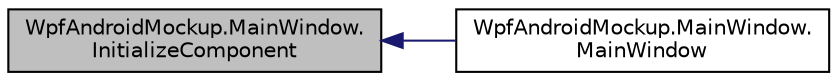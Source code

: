digraph "WpfAndroidMockup.MainWindow.InitializeComponent"
{
 // INTERACTIVE_SVG=YES
  edge [fontname="Helvetica",fontsize="10",labelfontname="Helvetica",labelfontsize="10"];
  node [fontname="Helvetica",fontsize="10",shape=record];
  rankdir="LR";
  Node60 [label="WpfAndroidMockup.MainWindow.\lInitializeComponent",height=0.2,width=0.4,color="black", fillcolor="grey75", style="filled", fontcolor="black"];
  Node60 -> Node61 [dir="back",color="midnightblue",fontsize="10",style="solid",fontname="Helvetica"];
  Node61 [label="WpfAndroidMockup.MainWindow.\lMainWindow",height=0.2,width=0.4,color="black", fillcolor="white", style="filled",URL="$class_wpf_android_mockup_1_1_main_window.html#ae4fc8842589c9a1383c55c82ec680e18",tooltip="Konstruktor nieparametryczny głwonego widoku "];
}
